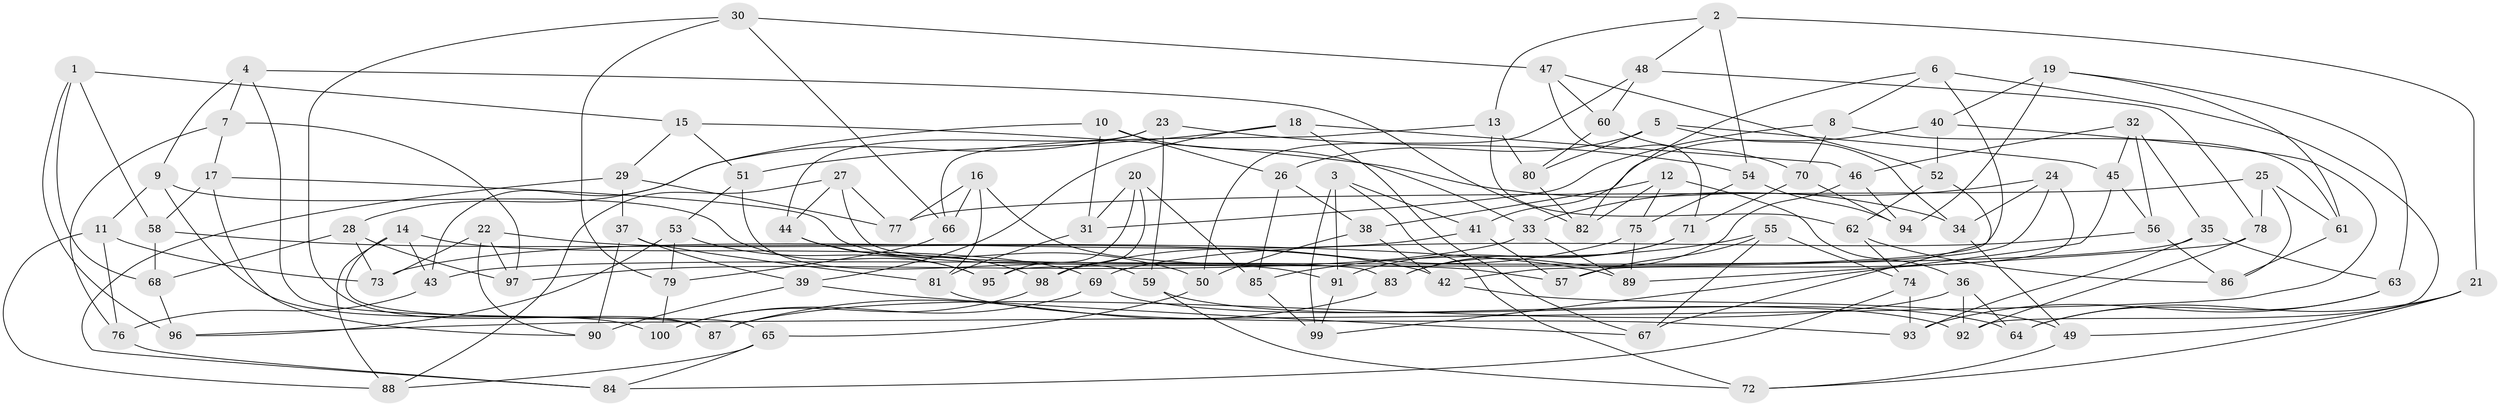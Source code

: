 // coarse degree distribution, {6: 0.5254237288135594, 5: 0.1694915254237288, 4: 0.288135593220339, 2: 0.01694915254237288}
// Generated by graph-tools (version 1.1) at 2025/42/03/06/25 10:42:23]
// undirected, 100 vertices, 200 edges
graph export_dot {
graph [start="1"]
  node [color=gray90,style=filled];
  1;
  2;
  3;
  4;
  5;
  6;
  7;
  8;
  9;
  10;
  11;
  12;
  13;
  14;
  15;
  16;
  17;
  18;
  19;
  20;
  21;
  22;
  23;
  24;
  25;
  26;
  27;
  28;
  29;
  30;
  31;
  32;
  33;
  34;
  35;
  36;
  37;
  38;
  39;
  40;
  41;
  42;
  43;
  44;
  45;
  46;
  47;
  48;
  49;
  50;
  51;
  52;
  53;
  54;
  55;
  56;
  57;
  58;
  59;
  60;
  61;
  62;
  63;
  64;
  65;
  66;
  67;
  68;
  69;
  70;
  71;
  72;
  73;
  74;
  75;
  76;
  77;
  78;
  79;
  80;
  81;
  82;
  83;
  84;
  85;
  86;
  87;
  88;
  89;
  90;
  91;
  92;
  93;
  94;
  95;
  96;
  97;
  98;
  99;
  100;
  1 -- 96;
  1 -- 58;
  1 -- 68;
  1 -- 15;
  2 -- 48;
  2 -- 13;
  2 -- 54;
  2 -- 21;
  3 -- 91;
  3 -- 99;
  3 -- 72;
  3 -- 41;
  4 -- 9;
  4 -- 7;
  4 -- 82;
  4 -- 87;
  5 -- 45;
  5 -- 80;
  5 -- 26;
  5 -- 34;
  6 -- 95;
  6 -- 82;
  6 -- 8;
  6 -- 92;
  7 -- 76;
  7 -- 97;
  7 -- 17;
  8 -- 70;
  8 -- 61;
  8 -- 31;
  9 -- 95;
  9 -- 100;
  9 -- 11;
  10 -- 43;
  10 -- 33;
  10 -- 31;
  10 -- 26;
  11 -- 88;
  11 -- 76;
  11 -- 73;
  12 -- 38;
  12 -- 82;
  12 -- 75;
  12 -- 36;
  13 -- 66;
  13 -- 80;
  13 -- 62;
  14 -- 65;
  14 -- 43;
  14 -- 88;
  14 -- 69;
  15 -- 34;
  15 -- 29;
  15 -- 51;
  16 -- 77;
  16 -- 81;
  16 -- 66;
  16 -- 57;
  17 -- 90;
  17 -- 58;
  17 -- 91;
  18 -- 46;
  18 -- 51;
  18 -- 67;
  18 -- 39;
  19 -- 94;
  19 -- 40;
  19 -- 61;
  19 -- 63;
  20 -- 95;
  20 -- 85;
  20 -- 98;
  20 -- 31;
  21 -- 49;
  21 -- 72;
  21 -- 64;
  22 -- 90;
  22 -- 73;
  22 -- 42;
  22 -- 97;
  23 -- 59;
  23 -- 54;
  23 -- 44;
  23 -- 28;
  24 -- 42;
  24 -- 34;
  24 -- 57;
  24 -- 33;
  25 -- 77;
  25 -- 78;
  25 -- 61;
  25 -- 86;
  26 -- 85;
  26 -- 38;
  27 -- 77;
  27 -- 88;
  27 -- 83;
  27 -- 44;
  28 -- 97;
  28 -- 68;
  28 -- 73;
  29 -- 84;
  29 -- 37;
  29 -- 77;
  30 -- 47;
  30 -- 79;
  30 -- 87;
  30 -- 66;
  31 -- 81;
  32 -- 56;
  32 -- 35;
  32 -- 45;
  32 -- 46;
  33 -- 97;
  33 -- 89;
  34 -- 49;
  35 -- 63;
  35 -- 43;
  35 -- 93;
  36 -- 92;
  36 -- 64;
  36 -- 87;
  37 -- 90;
  37 -- 81;
  37 -- 39;
  38 -- 42;
  38 -- 50;
  39 -- 67;
  39 -- 90;
  40 -- 52;
  40 -- 96;
  40 -- 41;
  41 -- 57;
  41 -- 73;
  42 -- 49;
  43 -- 76;
  44 -- 50;
  44 -- 98;
  45 -- 99;
  45 -- 56;
  46 -- 83;
  46 -- 94;
  47 -- 52;
  47 -- 60;
  47 -- 71;
  48 -- 60;
  48 -- 78;
  48 -- 50;
  49 -- 72;
  50 -- 65;
  51 -- 59;
  51 -- 53;
  52 -- 62;
  52 -- 67;
  53 -- 79;
  53 -- 96;
  53 -- 95;
  54 -- 75;
  54 -- 94;
  55 -- 74;
  55 -- 57;
  55 -- 85;
  55 -- 67;
  56 -- 86;
  56 -- 69;
  58 -- 68;
  58 -- 89;
  59 -- 64;
  59 -- 72;
  60 -- 70;
  60 -- 80;
  61 -- 86;
  62 -- 86;
  62 -- 74;
  63 -- 93;
  63 -- 64;
  65 -- 88;
  65 -- 84;
  66 -- 79;
  68 -- 96;
  69 -- 92;
  69 -- 100;
  70 -- 94;
  70 -- 71;
  71 -- 83;
  71 -- 91;
  74 -- 93;
  74 -- 84;
  75 -- 89;
  75 -- 98;
  76 -- 84;
  78 -- 89;
  78 -- 92;
  79 -- 100;
  80 -- 82;
  81 -- 93;
  83 -- 87;
  85 -- 99;
  91 -- 99;
  98 -- 100;
}
